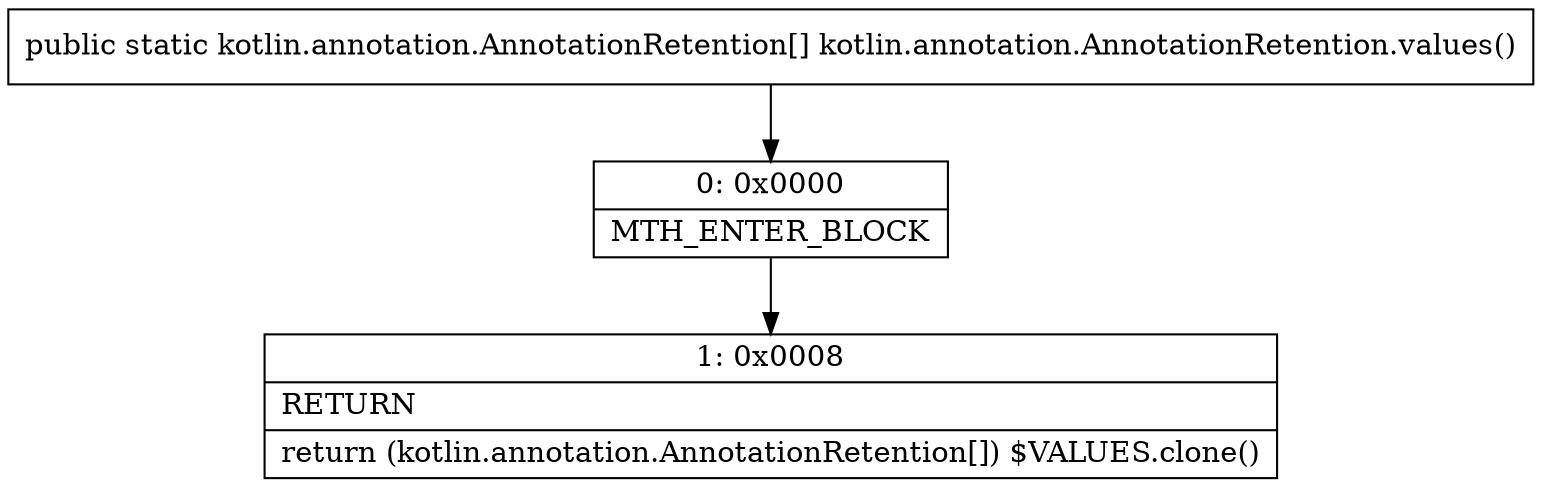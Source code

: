 digraph "CFG forkotlin.annotation.AnnotationRetention.values()[Lkotlin\/annotation\/AnnotationRetention;" {
Node_0 [shape=record,label="{0\:\ 0x0000|MTH_ENTER_BLOCK\l}"];
Node_1 [shape=record,label="{1\:\ 0x0008|RETURN\l|return (kotlin.annotation.AnnotationRetention[]) $VALUES.clone()\l}"];
MethodNode[shape=record,label="{public static kotlin.annotation.AnnotationRetention[] kotlin.annotation.AnnotationRetention.values() }"];
MethodNode -> Node_0;
Node_0 -> Node_1;
}

